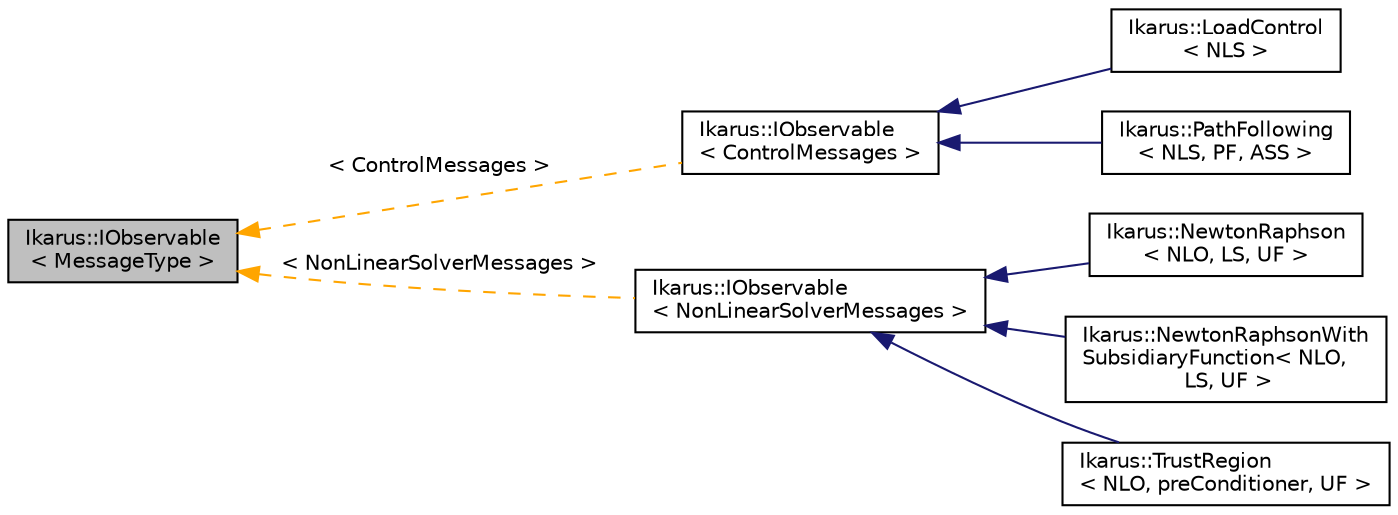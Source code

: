 digraph "Ikarus::IObservable&lt; MessageType &gt;"
{
 // LATEX_PDF_SIZE
  edge [fontname="Helvetica",fontsize="10",labelfontname="Helvetica",labelfontsize="10"];
  node [fontname="Helvetica",fontsize="10",shape=record];
  rankdir="LR";
  Node1 [label="Ikarus::IObservable\l\< MessageType \>",height=0.2,width=0.4,color="black", fillcolor="grey75", style="filled", fontcolor="black",tooltip="Generic observable interface for the Observer design pattern. See  for a description of the design pa..."];
  Node1 -> Node2 [dir="back",color="orange",fontsize="10",style="dashed",label=" \< ControlMessages \>" ];
  Node2 [label="Ikarus::IObservable\l\< ControlMessages \>",height=0.2,width=0.4,color="black", fillcolor="white", style="filled",URL="$a01788.html",tooltip=" "];
  Node2 -> Node3 [dir="back",color="midnightblue",fontsize="10",style="solid"];
  Node3 [label="Ikarus::LoadControl\l\< NLS \>",height=0.2,width=0.4,color="black", fillcolor="white", style="filled",URL="$a01284.html",tooltip="The LoadControl control routine increases the last parameter of a nonlinear operator and calls a nonl..."];
  Node2 -> Node4 [dir="back",color="midnightblue",fontsize="10",style="solid"];
  Node4 [label="Ikarus::PathFollowing\l\< NLS, PF, ASS \>",height=0.2,width=0.4,color="black", fillcolor="white", style="filled",URL="$a01288.html",tooltip="The PathFollowing control routine for path-following analysis."];
  Node1 -> Node5 [dir="back",color="orange",fontsize="10",style="dashed",label=" \< NonLinearSolverMessages \>" ];
  Node5 [label="Ikarus::IObservable\l\< NonLinearSolverMessages \>",height=0.2,width=0.4,color="black", fillcolor="white", style="filled",URL="$a01788.html",tooltip=" "];
  Node5 -> Node6 [dir="back",color="midnightblue",fontsize="10",style="solid"];
  Node6 [label="Ikarus::NewtonRaphson\l\< NLO, LS, UF \>",height=0.2,width=0.4,color="black", fillcolor="white", style="filled",URL="$a01600.html",tooltip="Implementation of the Newton-Raphson method for solving nonlinear equations."];
  Node5 -> Node7 [dir="back",color="midnightblue",fontsize="10",style="solid"];
  Node7 [label="Ikarus::NewtonRaphsonWith\lSubsidiaryFunction\< NLO,\l LS, UF \>",height=0.2,width=0.4,color="black", fillcolor="white", style="filled",URL="$a01612.html",tooltip="Newton-Raphson solver with subsidiary function."];
  Node5 -> Node8 [dir="back",color="midnightblue",fontsize="10",style="solid"];
  Node8 [label="Ikarus::TrustRegion\l\< NLO, preConditioner, UF \>",height=0.2,width=0.4,color="black", fillcolor="white", style="filled",URL="$a01640.html",tooltip="Trust Region solver for non-linear optimization problems."];
}
